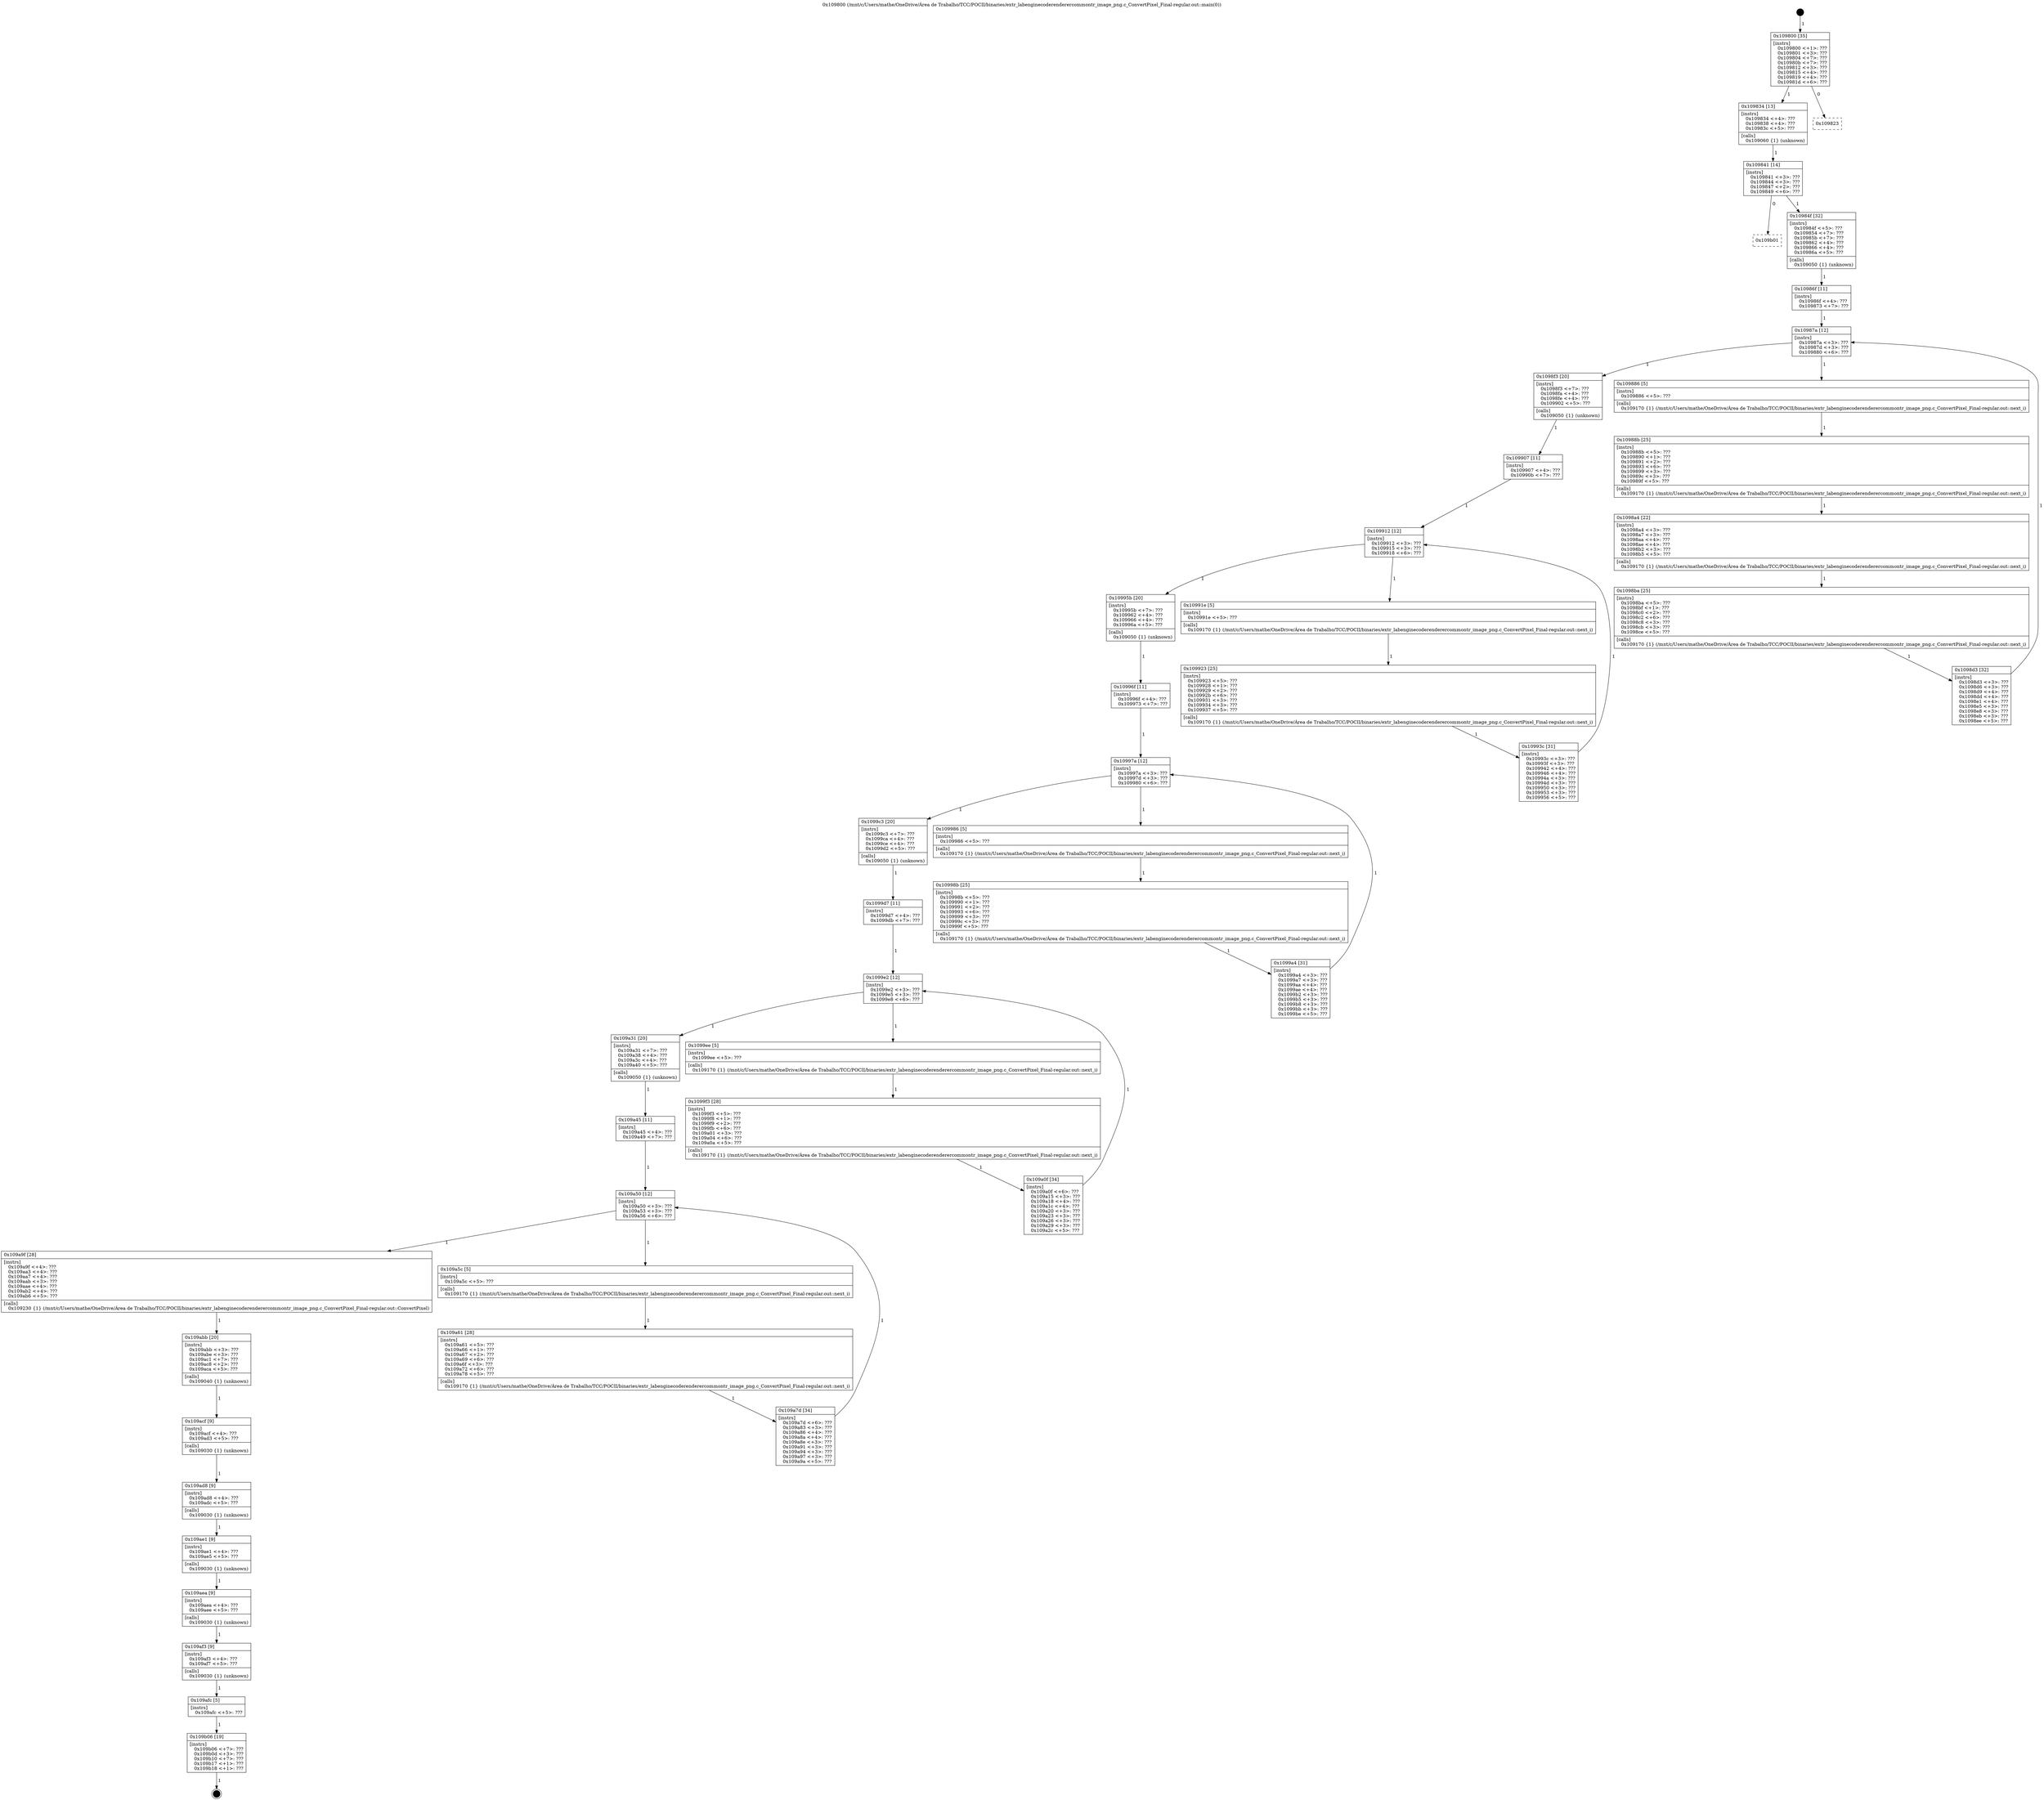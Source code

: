 digraph "0x109800" {
  label = "0x109800 (/mnt/c/Users/mathe/OneDrive/Área de Trabalho/TCC/POCII/binaries/extr_labenginecoderenderercommontr_image_png.c_ConvertPixel_Final-regular.out::main(0))"
  labelloc = "t"
  node[shape=record]

  Entry [label="",width=0.3,height=0.3,shape=circle,fillcolor=black,style=filled]
  "0x109800" [label="{
     0x109800 [35]\l
     | [instrs]\l
     &nbsp;&nbsp;0x109800 \<+1\>: ???\l
     &nbsp;&nbsp;0x109801 \<+3\>: ???\l
     &nbsp;&nbsp;0x109804 \<+7\>: ???\l
     &nbsp;&nbsp;0x10980b \<+7\>: ???\l
     &nbsp;&nbsp;0x109812 \<+3\>: ???\l
     &nbsp;&nbsp;0x109815 \<+4\>: ???\l
     &nbsp;&nbsp;0x109819 \<+4\>: ???\l
     &nbsp;&nbsp;0x10981d \<+6\>: ???\l
  }"]
  "0x109834" [label="{
     0x109834 [13]\l
     | [instrs]\l
     &nbsp;&nbsp;0x109834 \<+4\>: ???\l
     &nbsp;&nbsp;0x109838 \<+4\>: ???\l
     &nbsp;&nbsp;0x10983c \<+5\>: ???\l
     | [calls]\l
     &nbsp;&nbsp;0x109060 \{1\} (unknown)\l
  }"]
  "0x109823" [label="{
     0x109823\l
  }", style=dashed]
  "0x109841" [label="{
     0x109841 [14]\l
     | [instrs]\l
     &nbsp;&nbsp;0x109841 \<+3\>: ???\l
     &nbsp;&nbsp;0x109844 \<+3\>: ???\l
     &nbsp;&nbsp;0x109847 \<+2\>: ???\l
     &nbsp;&nbsp;0x109849 \<+6\>: ???\l
  }"]
  "0x109b01" [label="{
     0x109b01\l
  }", style=dashed]
  "0x10984f" [label="{
     0x10984f [32]\l
     | [instrs]\l
     &nbsp;&nbsp;0x10984f \<+5\>: ???\l
     &nbsp;&nbsp;0x109854 \<+7\>: ???\l
     &nbsp;&nbsp;0x10985b \<+7\>: ???\l
     &nbsp;&nbsp;0x109862 \<+4\>: ???\l
     &nbsp;&nbsp;0x109866 \<+4\>: ???\l
     &nbsp;&nbsp;0x10986a \<+5\>: ???\l
     | [calls]\l
     &nbsp;&nbsp;0x109050 \{1\} (unknown)\l
  }"]
  Exit [label="",width=0.3,height=0.3,shape=circle,fillcolor=black,style=filled,peripheries=2]
  "0x10987a" [label="{
     0x10987a [12]\l
     | [instrs]\l
     &nbsp;&nbsp;0x10987a \<+3\>: ???\l
     &nbsp;&nbsp;0x10987d \<+3\>: ???\l
     &nbsp;&nbsp;0x109880 \<+6\>: ???\l
  }"]
  "0x1098f3" [label="{
     0x1098f3 [20]\l
     | [instrs]\l
     &nbsp;&nbsp;0x1098f3 \<+7\>: ???\l
     &nbsp;&nbsp;0x1098fa \<+4\>: ???\l
     &nbsp;&nbsp;0x1098fe \<+4\>: ???\l
     &nbsp;&nbsp;0x109902 \<+5\>: ???\l
     | [calls]\l
     &nbsp;&nbsp;0x109050 \{1\} (unknown)\l
  }"]
  "0x109886" [label="{
     0x109886 [5]\l
     | [instrs]\l
     &nbsp;&nbsp;0x109886 \<+5\>: ???\l
     | [calls]\l
     &nbsp;&nbsp;0x109170 \{1\} (/mnt/c/Users/mathe/OneDrive/Área de Trabalho/TCC/POCII/binaries/extr_labenginecoderenderercommontr_image_png.c_ConvertPixel_Final-regular.out::next_i)\l
  }"]
  "0x10988b" [label="{
     0x10988b [25]\l
     | [instrs]\l
     &nbsp;&nbsp;0x10988b \<+5\>: ???\l
     &nbsp;&nbsp;0x109890 \<+1\>: ???\l
     &nbsp;&nbsp;0x109891 \<+2\>: ???\l
     &nbsp;&nbsp;0x109893 \<+6\>: ???\l
     &nbsp;&nbsp;0x109899 \<+3\>: ???\l
     &nbsp;&nbsp;0x10989c \<+3\>: ???\l
     &nbsp;&nbsp;0x10989f \<+5\>: ???\l
     | [calls]\l
     &nbsp;&nbsp;0x109170 \{1\} (/mnt/c/Users/mathe/OneDrive/Área de Trabalho/TCC/POCII/binaries/extr_labenginecoderenderercommontr_image_png.c_ConvertPixel_Final-regular.out::next_i)\l
  }"]
  "0x1098a4" [label="{
     0x1098a4 [22]\l
     | [instrs]\l
     &nbsp;&nbsp;0x1098a4 \<+3\>: ???\l
     &nbsp;&nbsp;0x1098a7 \<+3\>: ???\l
     &nbsp;&nbsp;0x1098aa \<+4\>: ???\l
     &nbsp;&nbsp;0x1098ae \<+4\>: ???\l
     &nbsp;&nbsp;0x1098b2 \<+3\>: ???\l
     &nbsp;&nbsp;0x1098b5 \<+5\>: ???\l
     | [calls]\l
     &nbsp;&nbsp;0x109170 \{1\} (/mnt/c/Users/mathe/OneDrive/Área de Trabalho/TCC/POCII/binaries/extr_labenginecoderenderercommontr_image_png.c_ConvertPixel_Final-regular.out::next_i)\l
  }"]
  "0x1098ba" [label="{
     0x1098ba [25]\l
     | [instrs]\l
     &nbsp;&nbsp;0x1098ba \<+5\>: ???\l
     &nbsp;&nbsp;0x1098bf \<+1\>: ???\l
     &nbsp;&nbsp;0x1098c0 \<+2\>: ???\l
     &nbsp;&nbsp;0x1098c2 \<+6\>: ???\l
     &nbsp;&nbsp;0x1098c8 \<+3\>: ???\l
     &nbsp;&nbsp;0x1098cb \<+3\>: ???\l
     &nbsp;&nbsp;0x1098ce \<+5\>: ???\l
     | [calls]\l
     &nbsp;&nbsp;0x109170 \{1\} (/mnt/c/Users/mathe/OneDrive/Área de Trabalho/TCC/POCII/binaries/extr_labenginecoderenderercommontr_image_png.c_ConvertPixel_Final-regular.out::next_i)\l
  }"]
  "0x1098d3" [label="{
     0x1098d3 [32]\l
     | [instrs]\l
     &nbsp;&nbsp;0x1098d3 \<+3\>: ???\l
     &nbsp;&nbsp;0x1098d6 \<+3\>: ???\l
     &nbsp;&nbsp;0x1098d9 \<+4\>: ???\l
     &nbsp;&nbsp;0x1098dd \<+4\>: ???\l
     &nbsp;&nbsp;0x1098e1 \<+4\>: ???\l
     &nbsp;&nbsp;0x1098e5 \<+3\>: ???\l
     &nbsp;&nbsp;0x1098e8 \<+3\>: ???\l
     &nbsp;&nbsp;0x1098eb \<+3\>: ???\l
     &nbsp;&nbsp;0x1098ee \<+5\>: ???\l
  }"]
  "0x10986f" [label="{
     0x10986f [11]\l
     | [instrs]\l
     &nbsp;&nbsp;0x10986f \<+4\>: ???\l
     &nbsp;&nbsp;0x109873 \<+7\>: ???\l
  }"]
  "0x109912" [label="{
     0x109912 [12]\l
     | [instrs]\l
     &nbsp;&nbsp;0x109912 \<+3\>: ???\l
     &nbsp;&nbsp;0x109915 \<+3\>: ???\l
     &nbsp;&nbsp;0x109918 \<+6\>: ???\l
  }"]
  "0x10995b" [label="{
     0x10995b [20]\l
     | [instrs]\l
     &nbsp;&nbsp;0x10995b \<+7\>: ???\l
     &nbsp;&nbsp;0x109962 \<+4\>: ???\l
     &nbsp;&nbsp;0x109966 \<+4\>: ???\l
     &nbsp;&nbsp;0x10996a \<+5\>: ???\l
     | [calls]\l
     &nbsp;&nbsp;0x109050 \{1\} (unknown)\l
  }"]
  "0x10991e" [label="{
     0x10991e [5]\l
     | [instrs]\l
     &nbsp;&nbsp;0x10991e \<+5\>: ???\l
     | [calls]\l
     &nbsp;&nbsp;0x109170 \{1\} (/mnt/c/Users/mathe/OneDrive/Área de Trabalho/TCC/POCII/binaries/extr_labenginecoderenderercommontr_image_png.c_ConvertPixel_Final-regular.out::next_i)\l
  }"]
  "0x109923" [label="{
     0x109923 [25]\l
     | [instrs]\l
     &nbsp;&nbsp;0x109923 \<+5\>: ???\l
     &nbsp;&nbsp;0x109928 \<+1\>: ???\l
     &nbsp;&nbsp;0x109929 \<+2\>: ???\l
     &nbsp;&nbsp;0x10992b \<+6\>: ???\l
     &nbsp;&nbsp;0x109931 \<+3\>: ???\l
     &nbsp;&nbsp;0x109934 \<+3\>: ???\l
     &nbsp;&nbsp;0x109937 \<+5\>: ???\l
     | [calls]\l
     &nbsp;&nbsp;0x109170 \{1\} (/mnt/c/Users/mathe/OneDrive/Área de Trabalho/TCC/POCII/binaries/extr_labenginecoderenderercommontr_image_png.c_ConvertPixel_Final-regular.out::next_i)\l
  }"]
  "0x10993c" [label="{
     0x10993c [31]\l
     | [instrs]\l
     &nbsp;&nbsp;0x10993c \<+3\>: ???\l
     &nbsp;&nbsp;0x10993f \<+3\>: ???\l
     &nbsp;&nbsp;0x109942 \<+4\>: ???\l
     &nbsp;&nbsp;0x109946 \<+4\>: ???\l
     &nbsp;&nbsp;0x10994a \<+3\>: ???\l
     &nbsp;&nbsp;0x10994d \<+3\>: ???\l
     &nbsp;&nbsp;0x109950 \<+3\>: ???\l
     &nbsp;&nbsp;0x109953 \<+3\>: ???\l
     &nbsp;&nbsp;0x109956 \<+5\>: ???\l
  }"]
  "0x109907" [label="{
     0x109907 [11]\l
     | [instrs]\l
     &nbsp;&nbsp;0x109907 \<+4\>: ???\l
     &nbsp;&nbsp;0x10990b \<+7\>: ???\l
  }"]
  "0x10997a" [label="{
     0x10997a [12]\l
     | [instrs]\l
     &nbsp;&nbsp;0x10997a \<+3\>: ???\l
     &nbsp;&nbsp;0x10997d \<+3\>: ???\l
     &nbsp;&nbsp;0x109980 \<+6\>: ???\l
  }"]
  "0x1099c3" [label="{
     0x1099c3 [20]\l
     | [instrs]\l
     &nbsp;&nbsp;0x1099c3 \<+7\>: ???\l
     &nbsp;&nbsp;0x1099ca \<+4\>: ???\l
     &nbsp;&nbsp;0x1099ce \<+4\>: ???\l
     &nbsp;&nbsp;0x1099d2 \<+5\>: ???\l
     | [calls]\l
     &nbsp;&nbsp;0x109050 \{1\} (unknown)\l
  }"]
  "0x109986" [label="{
     0x109986 [5]\l
     | [instrs]\l
     &nbsp;&nbsp;0x109986 \<+5\>: ???\l
     | [calls]\l
     &nbsp;&nbsp;0x109170 \{1\} (/mnt/c/Users/mathe/OneDrive/Área de Trabalho/TCC/POCII/binaries/extr_labenginecoderenderercommontr_image_png.c_ConvertPixel_Final-regular.out::next_i)\l
  }"]
  "0x10998b" [label="{
     0x10998b [25]\l
     | [instrs]\l
     &nbsp;&nbsp;0x10998b \<+5\>: ???\l
     &nbsp;&nbsp;0x109990 \<+1\>: ???\l
     &nbsp;&nbsp;0x109991 \<+2\>: ???\l
     &nbsp;&nbsp;0x109993 \<+6\>: ???\l
     &nbsp;&nbsp;0x109999 \<+3\>: ???\l
     &nbsp;&nbsp;0x10999c \<+3\>: ???\l
     &nbsp;&nbsp;0x10999f \<+5\>: ???\l
     | [calls]\l
     &nbsp;&nbsp;0x109170 \{1\} (/mnt/c/Users/mathe/OneDrive/Área de Trabalho/TCC/POCII/binaries/extr_labenginecoderenderercommontr_image_png.c_ConvertPixel_Final-regular.out::next_i)\l
  }"]
  "0x1099a4" [label="{
     0x1099a4 [31]\l
     | [instrs]\l
     &nbsp;&nbsp;0x1099a4 \<+3\>: ???\l
     &nbsp;&nbsp;0x1099a7 \<+3\>: ???\l
     &nbsp;&nbsp;0x1099aa \<+4\>: ???\l
     &nbsp;&nbsp;0x1099ae \<+4\>: ???\l
     &nbsp;&nbsp;0x1099b2 \<+3\>: ???\l
     &nbsp;&nbsp;0x1099b5 \<+3\>: ???\l
     &nbsp;&nbsp;0x1099b8 \<+3\>: ???\l
     &nbsp;&nbsp;0x1099bb \<+3\>: ???\l
     &nbsp;&nbsp;0x1099be \<+5\>: ???\l
  }"]
  "0x10996f" [label="{
     0x10996f [11]\l
     | [instrs]\l
     &nbsp;&nbsp;0x10996f \<+4\>: ???\l
     &nbsp;&nbsp;0x109973 \<+7\>: ???\l
  }"]
  "0x1099e2" [label="{
     0x1099e2 [12]\l
     | [instrs]\l
     &nbsp;&nbsp;0x1099e2 \<+3\>: ???\l
     &nbsp;&nbsp;0x1099e5 \<+3\>: ???\l
     &nbsp;&nbsp;0x1099e8 \<+6\>: ???\l
  }"]
  "0x109a31" [label="{
     0x109a31 [20]\l
     | [instrs]\l
     &nbsp;&nbsp;0x109a31 \<+7\>: ???\l
     &nbsp;&nbsp;0x109a38 \<+4\>: ???\l
     &nbsp;&nbsp;0x109a3c \<+4\>: ???\l
     &nbsp;&nbsp;0x109a40 \<+5\>: ???\l
     | [calls]\l
     &nbsp;&nbsp;0x109050 \{1\} (unknown)\l
  }"]
  "0x1099ee" [label="{
     0x1099ee [5]\l
     | [instrs]\l
     &nbsp;&nbsp;0x1099ee \<+5\>: ???\l
     | [calls]\l
     &nbsp;&nbsp;0x109170 \{1\} (/mnt/c/Users/mathe/OneDrive/Área de Trabalho/TCC/POCII/binaries/extr_labenginecoderenderercommontr_image_png.c_ConvertPixel_Final-regular.out::next_i)\l
  }"]
  "0x1099f3" [label="{
     0x1099f3 [28]\l
     | [instrs]\l
     &nbsp;&nbsp;0x1099f3 \<+5\>: ???\l
     &nbsp;&nbsp;0x1099f8 \<+1\>: ???\l
     &nbsp;&nbsp;0x1099f9 \<+2\>: ???\l
     &nbsp;&nbsp;0x1099fb \<+6\>: ???\l
     &nbsp;&nbsp;0x109a01 \<+3\>: ???\l
     &nbsp;&nbsp;0x109a04 \<+6\>: ???\l
     &nbsp;&nbsp;0x109a0a \<+5\>: ???\l
     | [calls]\l
     &nbsp;&nbsp;0x109170 \{1\} (/mnt/c/Users/mathe/OneDrive/Área de Trabalho/TCC/POCII/binaries/extr_labenginecoderenderercommontr_image_png.c_ConvertPixel_Final-regular.out::next_i)\l
  }"]
  "0x109a0f" [label="{
     0x109a0f [34]\l
     | [instrs]\l
     &nbsp;&nbsp;0x109a0f \<+6\>: ???\l
     &nbsp;&nbsp;0x109a15 \<+3\>: ???\l
     &nbsp;&nbsp;0x109a18 \<+4\>: ???\l
     &nbsp;&nbsp;0x109a1c \<+4\>: ???\l
     &nbsp;&nbsp;0x109a20 \<+3\>: ???\l
     &nbsp;&nbsp;0x109a23 \<+3\>: ???\l
     &nbsp;&nbsp;0x109a26 \<+3\>: ???\l
     &nbsp;&nbsp;0x109a29 \<+3\>: ???\l
     &nbsp;&nbsp;0x109a2c \<+5\>: ???\l
  }"]
  "0x1099d7" [label="{
     0x1099d7 [11]\l
     | [instrs]\l
     &nbsp;&nbsp;0x1099d7 \<+4\>: ???\l
     &nbsp;&nbsp;0x1099db \<+7\>: ???\l
  }"]
  "0x109a50" [label="{
     0x109a50 [12]\l
     | [instrs]\l
     &nbsp;&nbsp;0x109a50 \<+3\>: ???\l
     &nbsp;&nbsp;0x109a53 \<+3\>: ???\l
     &nbsp;&nbsp;0x109a56 \<+6\>: ???\l
  }"]
  "0x109a9f" [label="{
     0x109a9f [28]\l
     | [instrs]\l
     &nbsp;&nbsp;0x109a9f \<+4\>: ???\l
     &nbsp;&nbsp;0x109aa3 \<+4\>: ???\l
     &nbsp;&nbsp;0x109aa7 \<+4\>: ???\l
     &nbsp;&nbsp;0x109aab \<+3\>: ???\l
     &nbsp;&nbsp;0x109aae \<+4\>: ???\l
     &nbsp;&nbsp;0x109ab2 \<+4\>: ???\l
     &nbsp;&nbsp;0x109ab6 \<+5\>: ???\l
     | [calls]\l
     &nbsp;&nbsp;0x109230 \{1\} (/mnt/c/Users/mathe/OneDrive/Área de Trabalho/TCC/POCII/binaries/extr_labenginecoderenderercommontr_image_png.c_ConvertPixel_Final-regular.out::ConvertPixel)\l
  }"]
  "0x109a5c" [label="{
     0x109a5c [5]\l
     | [instrs]\l
     &nbsp;&nbsp;0x109a5c \<+5\>: ???\l
     | [calls]\l
     &nbsp;&nbsp;0x109170 \{1\} (/mnt/c/Users/mathe/OneDrive/Área de Trabalho/TCC/POCII/binaries/extr_labenginecoderenderercommontr_image_png.c_ConvertPixel_Final-regular.out::next_i)\l
  }"]
  "0x109a61" [label="{
     0x109a61 [28]\l
     | [instrs]\l
     &nbsp;&nbsp;0x109a61 \<+5\>: ???\l
     &nbsp;&nbsp;0x109a66 \<+1\>: ???\l
     &nbsp;&nbsp;0x109a67 \<+2\>: ???\l
     &nbsp;&nbsp;0x109a69 \<+6\>: ???\l
     &nbsp;&nbsp;0x109a6f \<+3\>: ???\l
     &nbsp;&nbsp;0x109a72 \<+6\>: ???\l
     &nbsp;&nbsp;0x109a78 \<+5\>: ???\l
     | [calls]\l
     &nbsp;&nbsp;0x109170 \{1\} (/mnt/c/Users/mathe/OneDrive/Área de Trabalho/TCC/POCII/binaries/extr_labenginecoderenderercommontr_image_png.c_ConvertPixel_Final-regular.out::next_i)\l
  }"]
  "0x109a7d" [label="{
     0x109a7d [34]\l
     | [instrs]\l
     &nbsp;&nbsp;0x109a7d \<+6\>: ???\l
     &nbsp;&nbsp;0x109a83 \<+3\>: ???\l
     &nbsp;&nbsp;0x109a86 \<+4\>: ???\l
     &nbsp;&nbsp;0x109a8a \<+4\>: ???\l
     &nbsp;&nbsp;0x109a8e \<+3\>: ???\l
     &nbsp;&nbsp;0x109a91 \<+3\>: ???\l
     &nbsp;&nbsp;0x109a94 \<+3\>: ???\l
     &nbsp;&nbsp;0x109a97 \<+3\>: ???\l
     &nbsp;&nbsp;0x109a9a \<+5\>: ???\l
  }"]
  "0x109a45" [label="{
     0x109a45 [11]\l
     | [instrs]\l
     &nbsp;&nbsp;0x109a45 \<+4\>: ???\l
     &nbsp;&nbsp;0x109a49 \<+7\>: ???\l
  }"]
  "0x109abb" [label="{
     0x109abb [20]\l
     | [instrs]\l
     &nbsp;&nbsp;0x109abb \<+3\>: ???\l
     &nbsp;&nbsp;0x109abe \<+3\>: ???\l
     &nbsp;&nbsp;0x109ac1 \<+7\>: ???\l
     &nbsp;&nbsp;0x109ac8 \<+2\>: ???\l
     &nbsp;&nbsp;0x109aca \<+5\>: ???\l
     | [calls]\l
     &nbsp;&nbsp;0x109040 \{1\} (unknown)\l
  }"]
  "0x109acf" [label="{
     0x109acf [9]\l
     | [instrs]\l
     &nbsp;&nbsp;0x109acf \<+4\>: ???\l
     &nbsp;&nbsp;0x109ad3 \<+5\>: ???\l
     | [calls]\l
     &nbsp;&nbsp;0x109030 \{1\} (unknown)\l
  }"]
  "0x109ad8" [label="{
     0x109ad8 [9]\l
     | [instrs]\l
     &nbsp;&nbsp;0x109ad8 \<+4\>: ???\l
     &nbsp;&nbsp;0x109adc \<+5\>: ???\l
     | [calls]\l
     &nbsp;&nbsp;0x109030 \{1\} (unknown)\l
  }"]
  "0x109ae1" [label="{
     0x109ae1 [9]\l
     | [instrs]\l
     &nbsp;&nbsp;0x109ae1 \<+4\>: ???\l
     &nbsp;&nbsp;0x109ae5 \<+5\>: ???\l
     | [calls]\l
     &nbsp;&nbsp;0x109030 \{1\} (unknown)\l
  }"]
  "0x109aea" [label="{
     0x109aea [9]\l
     | [instrs]\l
     &nbsp;&nbsp;0x109aea \<+4\>: ???\l
     &nbsp;&nbsp;0x109aee \<+5\>: ???\l
     | [calls]\l
     &nbsp;&nbsp;0x109030 \{1\} (unknown)\l
  }"]
  "0x109af3" [label="{
     0x109af3 [9]\l
     | [instrs]\l
     &nbsp;&nbsp;0x109af3 \<+4\>: ???\l
     &nbsp;&nbsp;0x109af7 \<+5\>: ???\l
     | [calls]\l
     &nbsp;&nbsp;0x109030 \{1\} (unknown)\l
  }"]
  "0x109afc" [label="{
     0x109afc [5]\l
     | [instrs]\l
     &nbsp;&nbsp;0x109afc \<+5\>: ???\l
  }"]
  "0x109b06" [label="{
     0x109b06 [19]\l
     | [instrs]\l
     &nbsp;&nbsp;0x109b06 \<+7\>: ???\l
     &nbsp;&nbsp;0x109b0d \<+3\>: ???\l
     &nbsp;&nbsp;0x109b10 \<+7\>: ???\l
     &nbsp;&nbsp;0x109b17 \<+1\>: ???\l
     &nbsp;&nbsp;0x109b18 \<+1\>: ???\l
  }"]
  Entry -> "0x109800" [label=" 1"]
  "0x109800" -> "0x109834" [label=" 1"]
  "0x109800" -> "0x109823" [label=" 0"]
  "0x109834" -> "0x109841" [label=" 1"]
  "0x109841" -> "0x109b01" [label=" 0"]
  "0x109841" -> "0x10984f" [label=" 1"]
  "0x109b06" -> Exit [label=" 1"]
  "0x10984f" -> "0x10986f" [label=" 1"]
  "0x10987a" -> "0x1098f3" [label=" 1"]
  "0x10987a" -> "0x109886" [label=" 1"]
  "0x109886" -> "0x10988b" [label=" 1"]
  "0x10988b" -> "0x1098a4" [label=" 1"]
  "0x1098a4" -> "0x1098ba" [label=" 1"]
  "0x1098ba" -> "0x1098d3" [label=" 1"]
  "0x10986f" -> "0x10987a" [label=" 1"]
  "0x1098d3" -> "0x10987a" [label=" 1"]
  "0x1098f3" -> "0x109907" [label=" 1"]
  "0x109912" -> "0x10995b" [label=" 1"]
  "0x109912" -> "0x10991e" [label=" 1"]
  "0x10991e" -> "0x109923" [label=" 1"]
  "0x109923" -> "0x10993c" [label=" 1"]
  "0x109907" -> "0x109912" [label=" 1"]
  "0x10993c" -> "0x109912" [label=" 1"]
  "0x10995b" -> "0x10996f" [label=" 1"]
  "0x10997a" -> "0x1099c3" [label=" 1"]
  "0x10997a" -> "0x109986" [label=" 1"]
  "0x109986" -> "0x10998b" [label=" 1"]
  "0x10998b" -> "0x1099a4" [label=" 1"]
  "0x10996f" -> "0x10997a" [label=" 1"]
  "0x1099a4" -> "0x10997a" [label=" 1"]
  "0x1099c3" -> "0x1099d7" [label=" 1"]
  "0x1099e2" -> "0x109a31" [label=" 1"]
  "0x1099e2" -> "0x1099ee" [label=" 1"]
  "0x1099ee" -> "0x1099f3" [label=" 1"]
  "0x1099f3" -> "0x109a0f" [label=" 1"]
  "0x1099d7" -> "0x1099e2" [label=" 1"]
  "0x109a0f" -> "0x1099e2" [label=" 1"]
  "0x109a31" -> "0x109a45" [label=" 1"]
  "0x109a50" -> "0x109a9f" [label=" 1"]
  "0x109a50" -> "0x109a5c" [label=" 1"]
  "0x109a5c" -> "0x109a61" [label=" 1"]
  "0x109a61" -> "0x109a7d" [label=" 1"]
  "0x109a45" -> "0x109a50" [label=" 1"]
  "0x109a7d" -> "0x109a50" [label=" 1"]
  "0x109a9f" -> "0x109abb" [label=" 1"]
  "0x109abb" -> "0x109acf" [label=" 1"]
  "0x109acf" -> "0x109ad8" [label=" 1"]
  "0x109ad8" -> "0x109ae1" [label=" 1"]
  "0x109ae1" -> "0x109aea" [label=" 1"]
  "0x109aea" -> "0x109af3" [label=" 1"]
  "0x109af3" -> "0x109afc" [label=" 1"]
  "0x109afc" -> "0x109b06" [label=" 1"]
}
